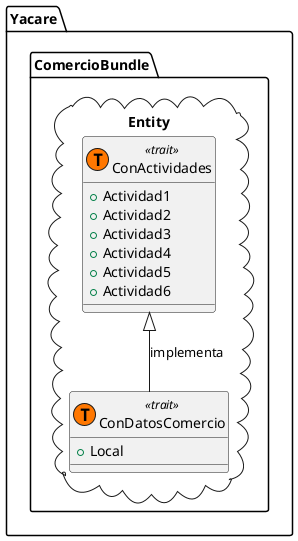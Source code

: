 @startuml

namespace Yacare.ComercioBundle.Entity <<cloud>> {

	class ConDatosComercio <<(T,#FF7700) trait>> {
		+Local
	}
	class ConActividades <<(T,#FF7700) trait>> {
		+Actividad1
		+Actividad2
		+Actividad3
		+Actividad4
		+Actividad5
		+Actividad6
	}
	ConActividades <|-- ConDatosComercio : implementa
}

@enduml
